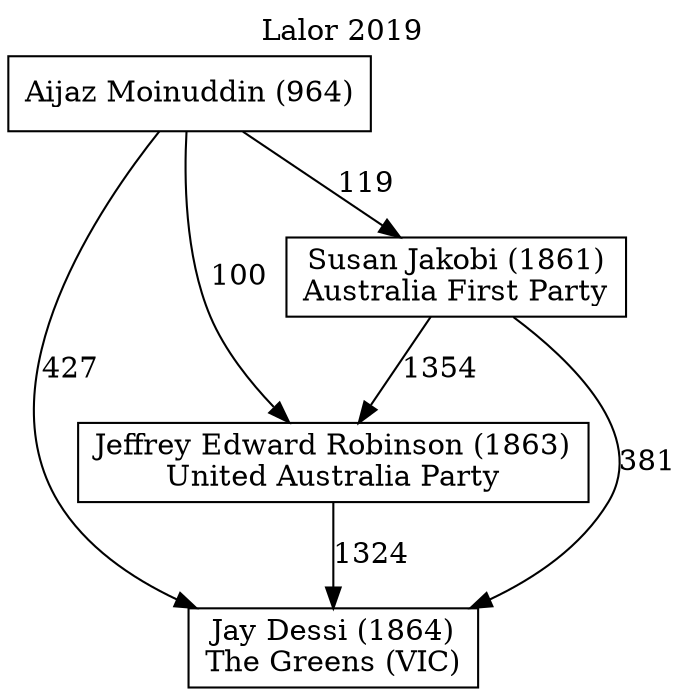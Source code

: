 // House preference flow
digraph "Jay Dessi (1864)_Lalor_2019" {
	graph [label="Lalor 2019" labelloc=t mclimit=10]
	node [shape=box]
	"Aijaz Moinuddin (964)" [label="Aijaz Moinuddin (964)
"]
	"Jay Dessi (1864)" [label="Jay Dessi (1864)
The Greens (VIC)"]
	"Jeffrey Edward Robinson (1863)" [label="Jeffrey Edward Robinson (1863)
United Australia Party"]
	"Susan Jakobi (1861)" [label="Susan Jakobi (1861)
Australia First Party"]
	"Aijaz Moinuddin (964)" -> "Jay Dessi (1864)" [label=427]
	"Aijaz Moinuddin (964)" -> "Jeffrey Edward Robinson (1863)" [label=100]
	"Aijaz Moinuddin (964)" -> "Susan Jakobi (1861)" [label=119]
	"Jeffrey Edward Robinson (1863)" -> "Jay Dessi (1864)" [label=1324]
	"Susan Jakobi (1861)" -> "Jay Dessi (1864)" [label=381]
	"Susan Jakobi (1861)" -> "Jeffrey Edward Robinson (1863)" [label=1354]
}
